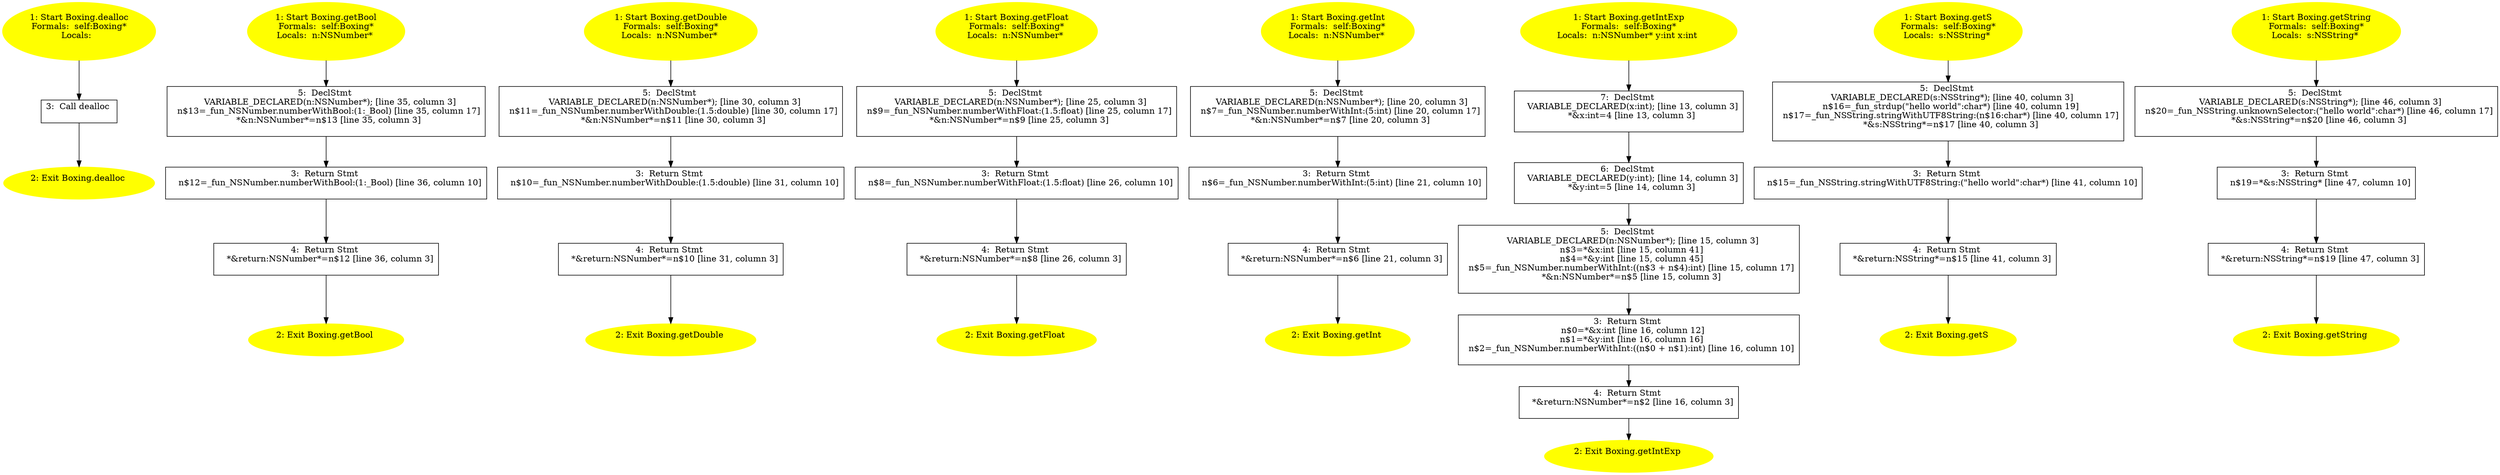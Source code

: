 /* @generated */
digraph cfg {
"dealloc#Boxing#instance.569d9054e725a069b00d4e2aa3ade22c_1" [label="1: Start Boxing.dealloc\nFormals:  self:Boxing*\nLocals:  \n  " color=yellow style=filled]
	

	 "dealloc#Boxing#instance.569d9054e725a069b00d4e2aa3ade22c_1" -> "dealloc#Boxing#instance.569d9054e725a069b00d4e2aa3ade22c_3" ;
"dealloc#Boxing#instance.569d9054e725a069b00d4e2aa3ade22c_2" [label="2: Exit Boxing.dealloc \n  " color=yellow style=filled]
	

"dealloc#Boxing#instance.569d9054e725a069b00d4e2aa3ade22c_3" [label="3:  Call dealloc \n  " shape="box"]
	

	 "dealloc#Boxing#instance.569d9054e725a069b00d4e2aa3ade22c_3" -> "dealloc#Boxing#instance.569d9054e725a069b00d4e2aa3ade22c_2" ;
"getBool#Boxing#instance.3315ec58788820860ec4adc889dd7197_1" [label="1: Start Boxing.getBool\nFormals:  self:Boxing*\nLocals:  n:NSNumber* \n  " color=yellow style=filled]
	

	 "getBool#Boxing#instance.3315ec58788820860ec4adc889dd7197_1" -> "getBool#Boxing#instance.3315ec58788820860ec4adc889dd7197_5" ;
"getBool#Boxing#instance.3315ec58788820860ec4adc889dd7197_2" [label="2: Exit Boxing.getBool \n  " color=yellow style=filled]
	

"getBool#Boxing#instance.3315ec58788820860ec4adc889dd7197_3" [label="3:  Return Stmt \n   n$12=_fun_NSNumber.numberWithBool:(1:_Bool) [line 36, column 10]\n " shape="box"]
	

	 "getBool#Boxing#instance.3315ec58788820860ec4adc889dd7197_3" -> "getBool#Boxing#instance.3315ec58788820860ec4adc889dd7197_4" ;
"getBool#Boxing#instance.3315ec58788820860ec4adc889dd7197_4" [label="4:  Return Stmt \n   *&return:NSNumber*=n$12 [line 36, column 3]\n " shape="box"]
	

	 "getBool#Boxing#instance.3315ec58788820860ec4adc889dd7197_4" -> "getBool#Boxing#instance.3315ec58788820860ec4adc889dd7197_2" ;
"getBool#Boxing#instance.3315ec58788820860ec4adc889dd7197_5" [label="5:  DeclStmt \n   VARIABLE_DECLARED(n:NSNumber*); [line 35, column 3]\n  n$13=_fun_NSNumber.numberWithBool:(1:_Bool) [line 35, column 17]\n  *&n:NSNumber*=n$13 [line 35, column 3]\n " shape="box"]
	

	 "getBool#Boxing#instance.3315ec58788820860ec4adc889dd7197_5" -> "getBool#Boxing#instance.3315ec58788820860ec4adc889dd7197_3" ;
"getDouble#Boxing#instance.d2ccf367cc9eb4c0b5e345694f262070_1" [label="1: Start Boxing.getDouble\nFormals:  self:Boxing*\nLocals:  n:NSNumber* \n  " color=yellow style=filled]
	

	 "getDouble#Boxing#instance.d2ccf367cc9eb4c0b5e345694f262070_1" -> "getDouble#Boxing#instance.d2ccf367cc9eb4c0b5e345694f262070_5" ;
"getDouble#Boxing#instance.d2ccf367cc9eb4c0b5e345694f262070_2" [label="2: Exit Boxing.getDouble \n  " color=yellow style=filled]
	

"getDouble#Boxing#instance.d2ccf367cc9eb4c0b5e345694f262070_3" [label="3:  Return Stmt \n   n$10=_fun_NSNumber.numberWithDouble:(1.5:double) [line 31, column 10]\n " shape="box"]
	

	 "getDouble#Boxing#instance.d2ccf367cc9eb4c0b5e345694f262070_3" -> "getDouble#Boxing#instance.d2ccf367cc9eb4c0b5e345694f262070_4" ;
"getDouble#Boxing#instance.d2ccf367cc9eb4c0b5e345694f262070_4" [label="4:  Return Stmt \n   *&return:NSNumber*=n$10 [line 31, column 3]\n " shape="box"]
	

	 "getDouble#Boxing#instance.d2ccf367cc9eb4c0b5e345694f262070_4" -> "getDouble#Boxing#instance.d2ccf367cc9eb4c0b5e345694f262070_2" ;
"getDouble#Boxing#instance.d2ccf367cc9eb4c0b5e345694f262070_5" [label="5:  DeclStmt \n   VARIABLE_DECLARED(n:NSNumber*); [line 30, column 3]\n  n$11=_fun_NSNumber.numberWithDouble:(1.5:double) [line 30, column 17]\n  *&n:NSNumber*=n$11 [line 30, column 3]\n " shape="box"]
	

	 "getDouble#Boxing#instance.d2ccf367cc9eb4c0b5e345694f262070_5" -> "getDouble#Boxing#instance.d2ccf367cc9eb4c0b5e345694f262070_3" ;
"getFloat#Boxing#instance.3de027274316c0cdfd230c6dbd0333a0_1" [label="1: Start Boxing.getFloat\nFormals:  self:Boxing*\nLocals:  n:NSNumber* \n  " color=yellow style=filled]
	

	 "getFloat#Boxing#instance.3de027274316c0cdfd230c6dbd0333a0_1" -> "getFloat#Boxing#instance.3de027274316c0cdfd230c6dbd0333a0_5" ;
"getFloat#Boxing#instance.3de027274316c0cdfd230c6dbd0333a0_2" [label="2: Exit Boxing.getFloat \n  " color=yellow style=filled]
	

"getFloat#Boxing#instance.3de027274316c0cdfd230c6dbd0333a0_3" [label="3:  Return Stmt \n   n$8=_fun_NSNumber.numberWithFloat:(1.5:float) [line 26, column 10]\n " shape="box"]
	

	 "getFloat#Boxing#instance.3de027274316c0cdfd230c6dbd0333a0_3" -> "getFloat#Boxing#instance.3de027274316c0cdfd230c6dbd0333a0_4" ;
"getFloat#Boxing#instance.3de027274316c0cdfd230c6dbd0333a0_4" [label="4:  Return Stmt \n   *&return:NSNumber*=n$8 [line 26, column 3]\n " shape="box"]
	

	 "getFloat#Boxing#instance.3de027274316c0cdfd230c6dbd0333a0_4" -> "getFloat#Boxing#instance.3de027274316c0cdfd230c6dbd0333a0_2" ;
"getFloat#Boxing#instance.3de027274316c0cdfd230c6dbd0333a0_5" [label="5:  DeclStmt \n   VARIABLE_DECLARED(n:NSNumber*); [line 25, column 3]\n  n$9=_fun_NSNumber.numberWithFloat:(1.5:float) [line 25, column 17]\n  *&n:NSNumber*=n$9 [line 25, column 3]\n " shape="box"]
	

	 "getFloat#Boxing#instance.3de027274316c0cdfd230c6dbd0333a0_5" -> "getFloat#Boxing#instance.3de027274316c0cdfd230c6dbd0333a0_3" ;
"getInt#Boxing#instance.6b1205ea87bb285944ca74c0597dcf85_1" [label="1: Start Boxing.getInt\nFormals:  self:Boxing*\nLocals:  n:NSNumber* \n  " color=yellow style=filled]
	

	 "getInt#Boxing#instance.6b1205ea87bb285944ca74c0597dcf85_1" -> "getInt#Boxing#instance.6b1205ea87bb285944ca74c0597dcf85_5" ;
"getInt#Boxing#instance.6b1205ea87bb285944ca74c0597dcf85_2" [label="2: Exit Boxing.getInt \n  " color=yellow style=filled]
	

"getInt#Boxing#instance.6b1205ea87bb285944ca74c0597dcf85_3" [label="3:  Return Stmt \n   n$6=_fun_NSNumber.numberWithInt:(5:int) [line 21, column 10]\n " shape="box"]
	

	 "getInt#Boxing#instance.6b1205ea87bb285944ca74c0597dcf85_3" -> "getInt#Boxing#instance.6b1205ea87bb285944ca74c0597dcf85_4" ;
"getInt#Boxing#instance.6b1205ea87bb285944ca74c0597dcf85_4" [label="4:  Return Stmt \n   *&return:NSNumber*=n$6 [line 21, column 3]\n " shape="box"]
	

	 "getInt#Boxing#instance.6b1205ea87bb285944ca74c0597dcf85_4" -> "getInt#Boxing#instance.6b1205ea87bb285944ca74c0597dcf85_2" ;
"getInt#Boxing#instance.6b1205ea87bb285944ca74c0597dcf85_5" [label="5:  DeclStmt \n   VARIABLE_DECLARED(n:NSNumber*); [line 20, column 3]\n  n$7=_fun_NSNumber.numberWithInt:(5:int) [line 20, column 17]\n  *&n:NSNumber*=n$7 [line 20, column 3]\n " shape="box"]
	

	 "getInt#Boxing#instance.6b1205ea87bb285944ca74c0597dcf85_5" -> "getInt#Boxing#instance.6b1205ea87bb285944ca74c0597dcf85_3" ;
"getIntExp#Boxing#instance.1230c4f8d594629f186c72bd450c75b1_1" [label="1: Start Boxing.getIntExp\nFormals:  self:Boxing*\nLocals:  n:NSNumber* y:int x:int \n  " color=yellow style=filled]
	

	 "getIntExp#Boxing#instance.1230c4f8d594629f186c72bd450c75b1_1" -> "getIntExp#Boxing#instance.1230c4f8d594629f186c72bd450c75b1_7" ;
"getIntExp#Boxing#instance.1230c4f8d594629f186c72bd450c75b1_2" [label="2: Exit Boxing.getIntExp \n  " color=yellow style=filled]
	

"getIntExp#Boxing#instance.1230c4f8d594629f186c72bd450c75b1_3" [label="3:  Return Stmt \n   n$0=*&x:int [line 16, column 12]\n  n$1=*&y:int [line 16, column 16]\n  n$2=_fun_NSNumber.numberWithInt:((n$0 + n$1):int) [line 16, column 10]\n " shape="box"]
	

	 "getIntExp#Boxing#instance.1230c4f8d594629f186c72bd450c75b1_3" -> "getIntExp#Boxing#instance.1230c4f8d594629f186c72bd450c75b1_4" ;
"getIntExp#Boxing#instance.1230c4f8d594629f186c72bd450c75b1_4" [label="4:  Return Stmt \n   *&return:NSNumber*=n$2 [line 16, column 3]\n " shape="box"]
	

	 "getIntExp#Boxing#instance.1230c4f8d594629f186c72bd450c75b1_4" -> "getIntExp#Boxing#instance.1230c4f8d594629f186c72bd450c75b1_2" ;
"getIntExp#Boxing#instance.1230c4f8d594629f186c72bd450c75b1_5" [label="5:  DeclStmt \n   VARIABLE_DECLARED(n:NSNumber*); [line 15, column 3]\n  n$3=*&x:int [line 15, column 41]\n  n$4=*&y:int [line 15, column 45]\n  n$5=_fun_NSNumber.numberWithInt:((n$3 + n$4):int) [line 15, column 17]\n  *&n:NSNumber*=n$5 [line 15, column 3]\n " shape="box"]
	

	 "getIntExp#Boxing#instance.1230c4f8d594629f186c72bd450c75b1_5" -> "getIntExp#Boxing#instance.1230c4f8d594629f186c72bd450c75b1_3" ;
"getIntExp#Boxing#instance.1230c4f8d594629f186c72bd450c75b1_6" [label="6:  DeclStmt \n   VARIABLE_DECLARED(y:int); [line 14, column 3]\n  *&y:int=5 [line 14, column 3]\n " shape="box"]
	

	 "getIntExp#Boxing#instance.1230c4f8d594629f186c72bd450c75b1_6" -> "getIntExp#Boxing#instance.1230c4f8d594629f186c72bd450c75b1_5" ;
"getIntExp#Boxing#instance.1230c4f8d594629f186c72bd450c75b1_7" [label="7:  DeclStmt \n   VARIABLE_DECLARED(x:int); [line 13, column 3]\n  *&x:int=4 [line 13, column 3]\n " shape="box"]
	

	 "getIntExp#Boxing#instance.1230c4f8d594629f186c72bd450c75b1_7" -> "getIntExp#Boxing#instance.1230c4f8d594629f186c72bd450c75b1_6" ;
"getS#Boxing#instance.97ccd331527b54376eb9b2b822cb25a3_1" [label="1: Start Boxing.getS\nFormals:  self:Boxing*\nLocals:  s:NSString* \n  " color=yellow style=filled]
	

	 "getS#Boxing#instance.97ccd331527b54376eb9b2b822cb25a3_1" -> "getS#Boxing#instance.97ccd331527b54376eb9b2b822cb25a3_5" ;
"getS#Boxing#instance.97ccd331527b54376eb9b2b822cb25a3_2" [label="2: Exit Boxing.getS \n  " color=yellow style=filled]
	

"getS#Boxing#instance.97ccd331527b54376eb9b2b822cb25a3_3" [label="3:  Return Stmt \n   n$15=_fun_NSString.stringWithUTF8String:(\"hello world\":char*) [line 41, column 10]\n " shape="box"]
	

	 "getS#Boxing#instance.97ccd331527b54376eb9b2b822cb25a3_3" -> "getS#Boxing#instance.97ccd331527b54376eb9b2b822cb25a3_4" ;
"getS#Boxing#instance.97ccd331527b54376eb9b2b822cb25a3_4" [label="4:  Return Stmt \n   *&return:NSString*=n$15 [line 41, column 3]\n " shape="box"]
	

	 "getS#Boxing#instance.97ccd331527b54376eb9b2b822cb25a3_4" -> "getS#Boxing#instance.97ccd331527b54376eb9b2b822cb25a3_2" ;
"getS#Boxing#instance.97ccd331527b54376eb9b2b822cb25a3_5" [label="5:  DeclStmt \n   VARIABLE_DECLARED(s:NSString*); [line 40, column 3]\n  n$16=_fun_strdup(\"hello world\":char*) [line 40, column 19]\n  n$17=_fun_NSString.stringWithUTF8String:(n$16:char*) [line 40, column 17]\n  *&s:NSString*=n$17 [line 40, column 3]\n " shape="box"]
	

	 "getS#Boxing#instance.97ccd331527b54376eb9b2b822cb25a3_5" -> "getS#Boxing#instance.97ccd331527b54376eb9b2b822cb25a3_3" ;
"getString#Boxing#instance.0cdd84065923a1c621289a9de4707559_1" [label="1: Start Boxing.getString\nFormals:  self:Boxing*\nLocals:  s:NSString* \n  " color=yellow style=filled]
	

	 "getString#Boxing#instance.0cdd84065923a1c621289a9de4707559_1" -> "getString#Boxing#instance.0cdd84065923a1c621289a9de4707559_5" ;
"getString#Boxing#instance.0cdd84065923a1c621289a9de4707559_2" [label="2: Exit Boxing.getString \n  " color=yellow style=filled]
	

"getString#Boxing#instance.0cdd84065923a1c621289a9de4707559_3" [label="3:  Return Stmt \n   n$19=*&s:NSString* [line 47, column 10]\n " shape="box"]
	

	 "getString#Boxing#instance.0cdd84065923a1c621289a9de4707559_3" -> "getString#Boxing#instance.0cdd84065923a1c621289a9de4707559_4" ;
"getString#Boxing#instance.0cdd84065923a1c621289a9de4707559_4" [label="4:  Return Stmt \n   *&return:NSString*=n$19 [line 47, column 3]\n " shape="box"]
	

	 "getString#Boxing#instance.0cdd84065923a1c621289a9de4707559_4" -> "getString#Boxing#instance.0cdd84065923a1c621289a9de4707559_2" ;
"getString#Boxing#instance.0cdd84065923a1c621289a9de4707559_5" [label="5:  DeclStmt \n   VARIABLE_DECLARED(s:NSString*); [line 46, column 3]\n  n$20=_fun_NSString.unknownSelector:(\"hello world\":char*) [line 46, column 17]\n  *&s:NSString*=n$20 [line 46, column 3]\n " shape="box"]
	

	 "getString#Boxing#instance.0cdd84065923a1c621289a9de4707559_5" -> "getString#Boxing#instance.0cdd84065923a1c621289a9de4707559_3" ;
}
